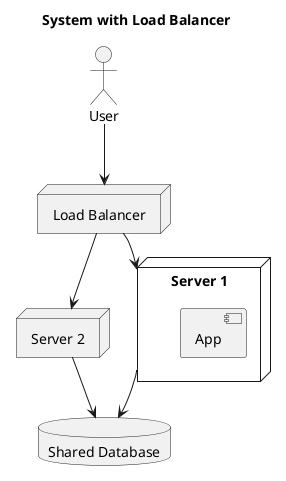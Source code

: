 @startuml load-balancer
title System with Load Balancer

actor User

node "Load Balancer" as lb

node "Server 1" as srv1 {
  [App]
}

node "Server 2" as srv2 {
  [App]
}

database "Shared Database" as db

User --> lb
lb --> srv1
lb --> srv2
srv1 --> db
srv2 --> db

@enduml
